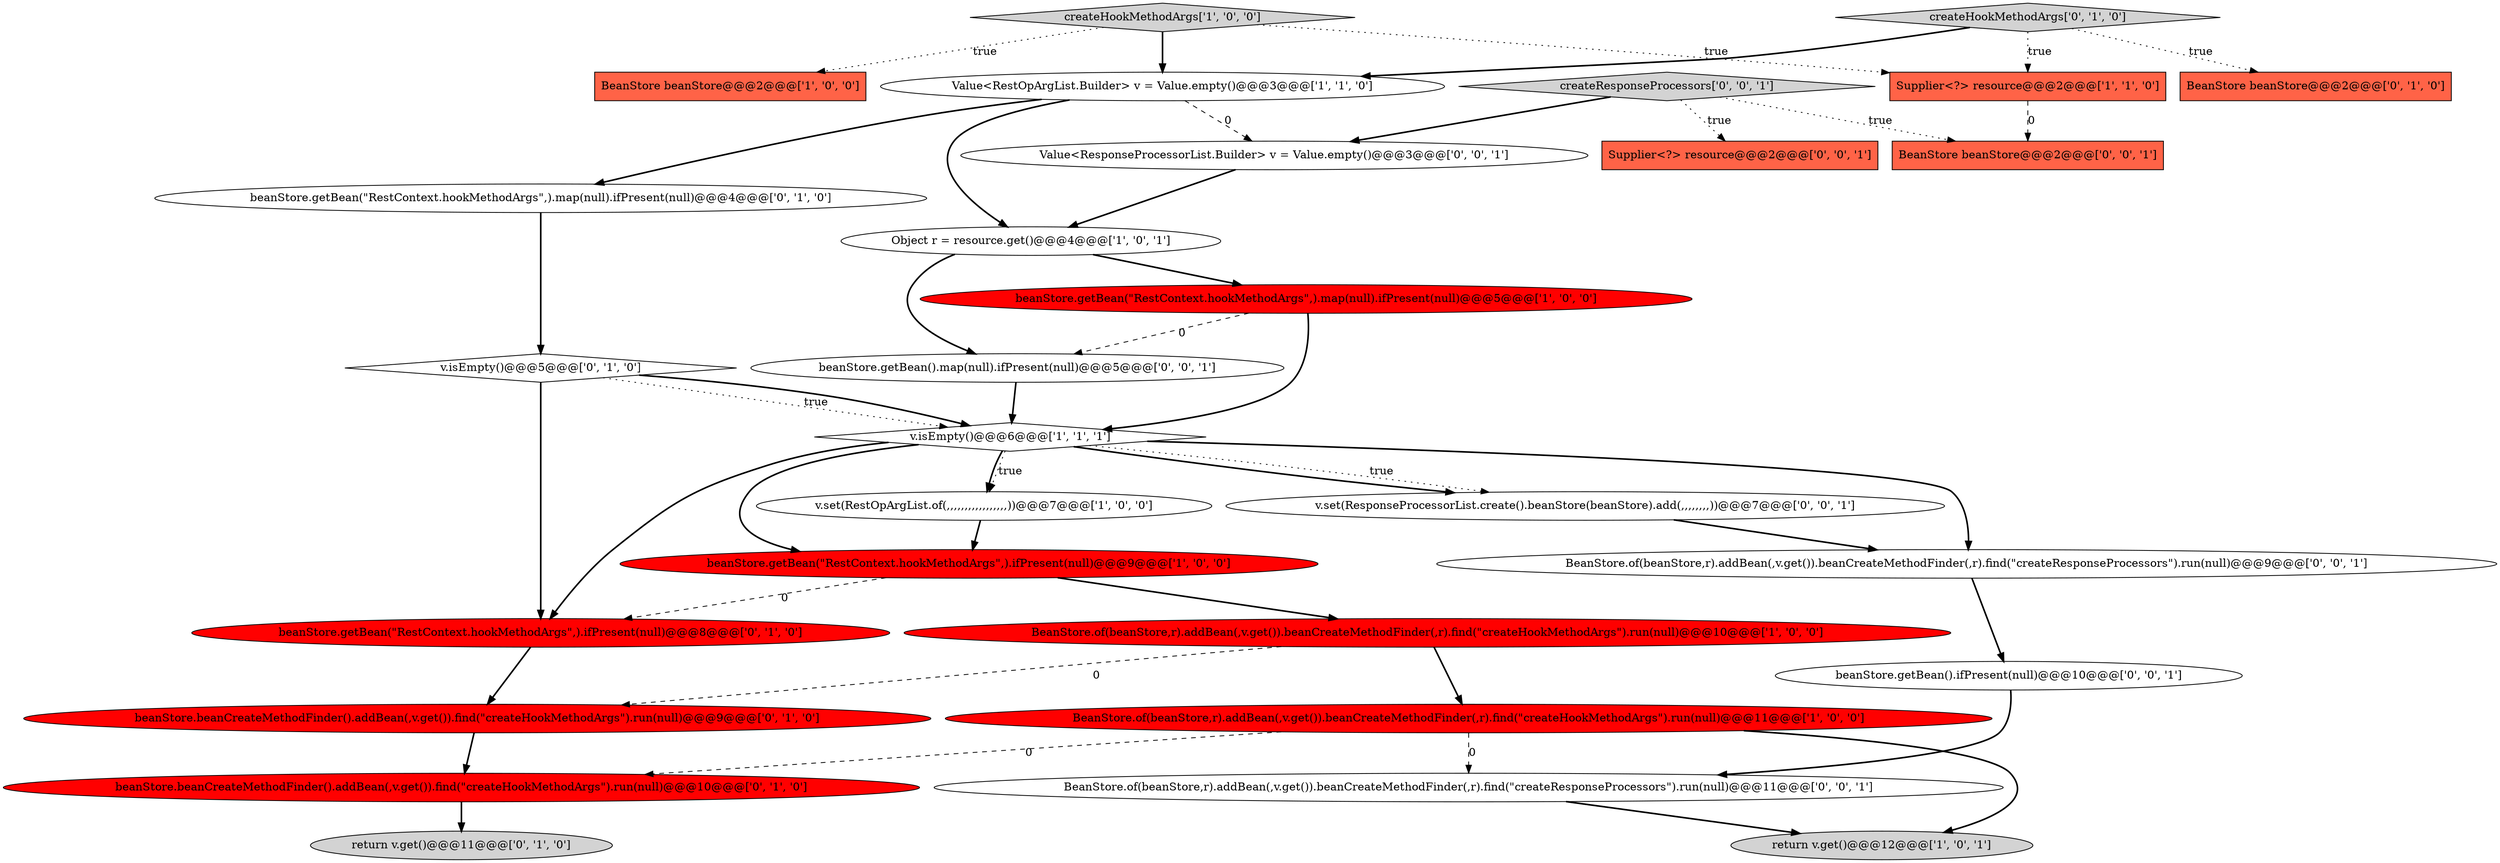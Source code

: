 digraph {
7 [style = filled, label = "Object r = resource.get()@@@4@@@['1', '0', '1']", fillcolor = white, shape = ellipse image = "AAA0AAABBB1BBB"];
18 [style = filled, label = "beanStore.getBean(\"RestContext.hookMethodArgs\",).ifPresent(null)@@@8@@@['0', '1', '0']", fillcolor = red, shape = ellipse image = "AAA1AAABBB2BBB"];
0 [style = filled, label = "v.set(RestOpArgList.of(,,,,,,,,,,,,,,,,,))@@@7@@@['1', '0', '0']", fillcolor = white, shape = ellipse image = "AAA0AAABBB1BBB"];
23 [style = filled, label = "v.set(ResponseProcessorList.create().beanStore(beanStore).add(,,,,,,,,))@@@7@@@['0', '0', '1']", fillcolor = white, shape = ellipse image = "AAA0AAABBB3BBB"];
10 [style = filled, label = "Supplier<?> resource@@@2@@@['1', '1', '0']", fillcolor = tomato, shape = box image = "AAA0AAABBB1BBB"];
3 [style = filled, label = "beanStore.getBean(\"RestContext.hookMethodArgs\",).map(null).ifPresent(null)@@@5@@@['1', '0', '0']", fillcolor = red, shape = ellipse image = "AAA1AAABBB1BBB"];
9 [style = filled, label = "BeanStore.of(beanStore,r).addBean(,v.get()).beanCreateMethodFinder(,r).find(\"createHookMethodArgs\").run(null)@@@10@@@['1', '0', '0']", fillcolor = red, shape = ellipse image = "AAA1AAABBB1BBB"];
13 [style = filled, label = "beanStore.beanCreateMethodFinder().addBean(,v.get()).find(\"createHookMethodArgs\").run(null)@@@9@@@['0', '1', '0']", fillcolor = red, shape = ellipse image = "AAA1AAABBB2BBB"];
21 [style = filled, label = "BeanStore.of(beanStore,r).addBean(,v.get()).beanCreateMethodFinder(,r).find(\"createResponseProcessors\").run(null)@@@11@@@['0', '0', '1']", fillcolor = white, shape = ellipse image = "AAA0AAABBB3BBB"];
27 [style = filled, label = "BeanStore beanStore@@@2@@@['0', '0', '1']", fillcolor = tomato, shape = box image = "AAA0AAABBB3BBB"];
8 [style = filled, label = "return v.get()@@@12@@@['1', '0', '1']", fillcolor = lightgray, shape = ellipse image = "AAA0AAABBB1BBB"];
17 [style = filled, label = "beanStore.beanCreateMethodFinder().addBean(,v.get()).find(\"createHookMethodArgs\").run(null)@@@10@@@['0', '1', '0']", fillcolor = red, shape = ellipse image = "AAA1AAABBB2BBB"];
15 [style = filled, label = "return v.get()@@@11@@@['0', '1', '0']", fillcolor = lightgray, shape = ellipse image = "AAA0AAABBB2BBB"];
4 [style = filled, label = "createHookMethodArgs['1', '0', '0']", fillcolor = lightgray, shape = diamond image = "AAA0AAABBB1BBB"];
14 [style = filled, label = "v.isEmpty()@@@5@@@['0', '1', '0']", fillcolor = white, shape = diamond image = "AAA0AAABBB2BBB"];
22 [style = filled, label = "BeanStore.of(beanStore,r).addBean(,v.get()).beanCreateMethodFinder(,r).find(\"createResponseProcessors\").run(null)@@@9@@@['0', '0', '1']", fillcolor = white, shape = ellipse image = "AAA0AAABBB3BBB"];
11 [style = filled, label = "BeanStore.of(beanStore,r).addBean(,v.get()).beanCreateMethodFinder(,r).find(\"createHookMethodArgs\").run(null)@@@11@@@['1', '0', '0']", fillcolor = red, shape = ellipse image = "AAA1AAABBB1BBB"];
6 [style = filled, label = "beanStore.getBean(\"RestContext.hookMethodArgs\",).ifPresent(null)@@@9@@@['1', '0', '0']", fillcolor = red, shape = ellipse image = "AAA1AAABBB1BBB"];
5 [style = filled, label = "v.isEmpty()@@@6@@@['1', '1', '1']", fillcolor = white, shape = diamond image = "AAA0AAABBB1BBB"];
26 [style = filled, label = "beanStore.getBean().map(null).ifPresent(null)@@@5@@@['0', '0', '1']", fillcolor = white, shape = ellipse image = "AAA0AAABBB3BBB"];
19 [style = filled, label = "BeanStore beanStore@@@2@@@['0', '1', '0']", fillcolor = tomato, shape = box image = "AAA0AAABBB2BBB"];
28 [style = filled, label = "createResponseProcessors['0', '0', '1']", fillcolor = lightgray, shape = diamond image = "AAA0AAABBB3BBB"];
25 [style = filled, label = "Value<ResponseProcessorList.Builder> v = Value.empty()@@@3@@@['0', '0', '1']", fillcolor = white, shape = ellipse image = "AAA0AAABBB3BBB"];
20 [style = filled, label = "Supplier<?> resource@@@2@@@['0', '0', '1']", fillcolor = tomato, shape = box image = "AAA0AAABBB3BBB"];
12 [style = filled, label = "beanStore.getBean(\"RestContext.hookMethodArgs\",).map(null).ifPresent(null)@@@4@@@['0', '1', '0']", fillcolor = white, shape = ellipse image = "AAA0AAABBB2BBB"];
24 [style = filled, label = "beanStore.getBean().ifPresent(null)@@@10@@@['0', '0', '1']", fillcolor = white, shape = ellipse image = "AAA0AAABBB3BBB"];
16 [style = filled, label = "createHookMethodArgs['0', '1', '0']", fillcolor = lightgray, shape = diamond image = "AAA0AAABBB2BBB"];
1 [style = filled, label = "Value<RestOpArgList.Builder> v = Value.empty()@@@3@@@['1', '1', '0']", fillcolor = white, shape = ellipse image = "AAA0AAABBB1BBB"];
2 [style = filled, label = "BeanStore beanStore@@@2@@@['1', '0', '0']", fillcolor = tomato, shape = box image = "AAA0AAABBB1BBB"];
16->19 [style = dotted, label="true"];
9->11 [style = bold, label=""];
3->26 [style = dashed, label="0"];
5->23 [style = bold, label=""];
0->6 [style = bold, label=""];
4->10 [style = dotted, label="true"];
26->5 [style = bold, label=""];
28->20 [style = dotted, label="true"];
5->23 [style = dotted, label="true"];
21->8 [style = bold, label=""];
5->18 [style = bold, label=""];
5->0 [style = dotted, label="true"];
11->17 [style = dashed, label="0"];
10->27 [style = dashed, label="0"];
25->7 [style = bold, label=""];
1->7 [style = bold, label=""];
16->10 [style = dotted, label="true"];
7->3 [style = bold, label=""];
6->18 [style = dashed, label="0"];
7->26 [style = bold, label=""];
13->17 [style = bold, label=""];
3->5 [style = bold, label=""];
23->22 [style = bold, label=""];
14->5 [style = dotted, label="true"];
5->6 [style = bold, label=""];
5->0 [style = bold, label=""];
16->1 [style = bold, label=""];
24->21 [style = bold, label=""];
9->13 [style = dashed, label="0"];
12->14 [style = bold, label=""];
17->15 [style = bold, label=""];
18->13 [style = bold, label=""];
1->12 [style = bold, label=""];
28->25 [style = bold, label=""];
11->8 [style = bold, label=""];
14->18 [style = bold, label=""];
4->1 [style = bold, label=""];
28->27 [style = dotted, label="true"];
22->24 [style = bold, label=""];
6->9 [style = bold, label=""];
1->25 [style = dashed, label="0"];
5->22 [style = bold, label=""];
4->2 [style = dotted, label="true"];
14->5 [style = bold, label=""];
11->21 [style = dashed, label="0"];
}
